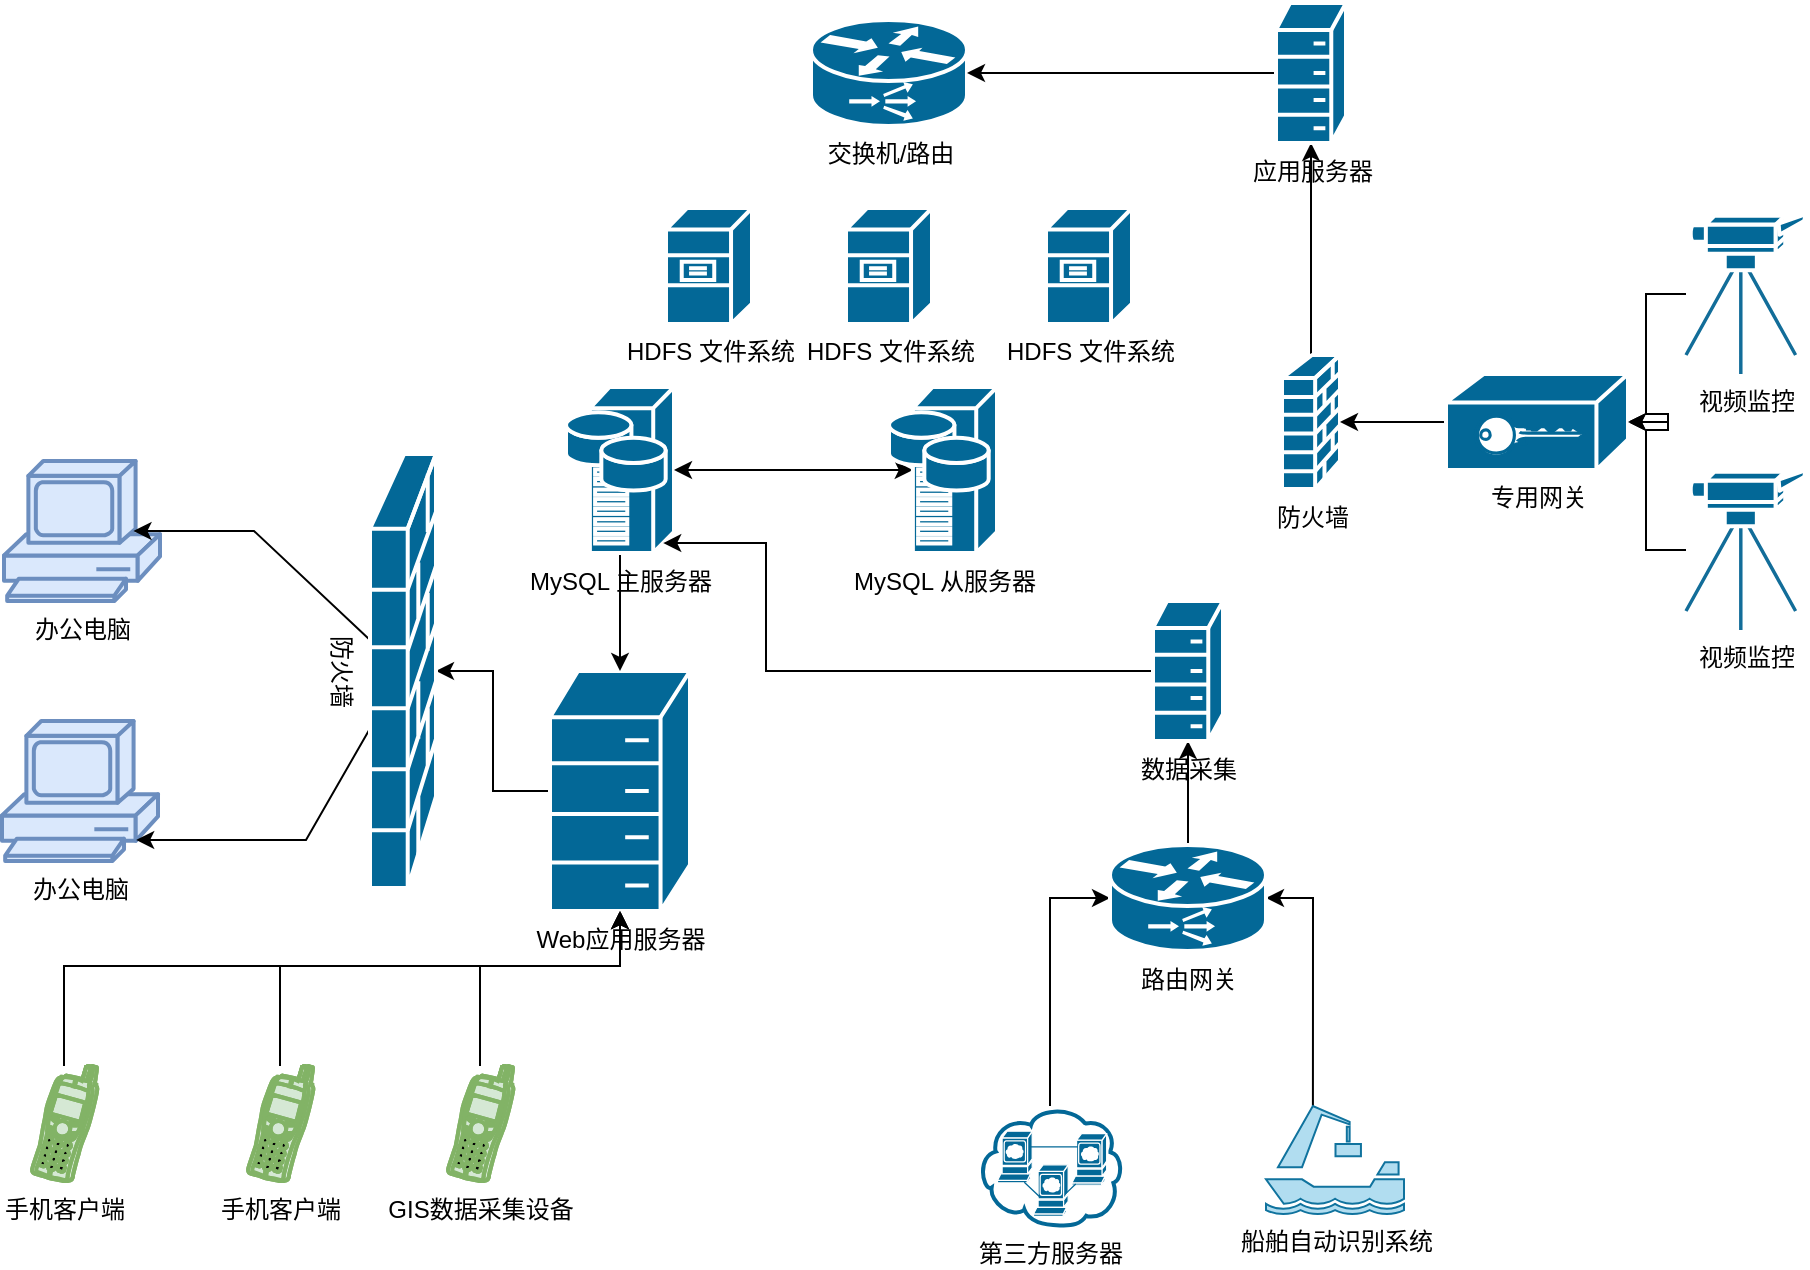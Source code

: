 <mxfile version="12.3.6" type="github" pages="1">
  <diagram id="n-bRcWE0r8VkI2KVZlSZ" name="第 1 页">
    <mxGraphModel dx="744" dy="493" grid="1" gridSize="10" guides="1" tooltips="1" connect="1" arrows="1" fold="1" page="1" pageScale="1" pageWidth="827" pageHeight="1169" math="0" shadow="0">
      <root>
        <mxCell id="0"/>
        <mxCell id="1" parent="0"/>
        <mxCell id="XVNO729LVndD_g4eHp7l-1" value="办公电脑" style="shape=mxgraph.cisco.computers_and_peripherals.pc;html=1;pointerEvents=1;dashed=0;fillColor=#dae8fc;strokeColor=#6c8ebf;strokeWidth=2;verticalLabelPosition=bottom;verticalAlign=top;align=center;outlineConnect=0;" parent="1" vertex="1">
          <mxGeometry x="129" y="327.5" width="78" height="70" as="geometry"/>
        </mxCell>
        <mxCell id="XVNO729LVndD_g4eHp7l-2" value="办公电脑" style="shape=mxgraph.cisco.computers_and_peripherals.pc;html=1;pointerEvents=1;dashed=0;fillColor=#dae8fc;strokeColor=#6c8ebf;strokeWidth=2;verticalLabelPosition=bottom;verticalAlign=top;align=center;outlineConnect=0;" parent="1" vertex="1">
          <mxGeometry x="128" y="457.5" width="78" height="70" as="geometry"/>
        </mxCell>
        <mxCell id="kT1cKuFMZ1Jc9TSjfXU1-30" style="edgeStyle=orthogonalEdgeStyle;rounded=0;orthogonalLoop=1;jettySize=auto;html=1;entryX=0.5;entryY=1;entryDx=0;entryDy=0;entryPerimeter=0;" edge="1" parent="1" source="XVNO729LVndD_g4eHp7l-4" target="XVNO729LVndD_g4eHp7l-5">
          <mxGeometry relative="1" as="geometry">
            <Array as="points">
              <mxPoint x="159" y="580"/>
              <mxPoint x="437" y="580"/>
            </Array>
          </mxGeometry>
        </mxCell>
        <mxCell id="XVNO729LVndD_g4eHp7l-4" value="手机客户端" style="shape=mxgraph.cisco.modems_and_phones.cell_phone;html=1;pointerEvents=1;dashed=0;fillColor=#d5e8d4;strokeColor=#82b366;strokeWidth=2;verticalLabelPosition=bottom;verticalAlign=top;align=center;outlineConnect=0;" parent="1" vertex="1">
          <mxGeometry x="142" y="630" width="34" height="58" as="geometry"/>
        </mxCell>
        <mxCell id="kT1cKuFMZ1Jc9TSjfXU1-27" style="edgeStyle=orthogonalEdgeStyle;rounded=0;orthogonalLoop=1;jettySize=auto;html=1;exitX=0;exitY=0.5;exitDx=0;exitDy=0;exitPerimeter=0;entryX=1;entryY=0.5;entryDx=0;entryDy=0;entryPerimeter=0;" edge="1" parent="1" source="XVNO729LVndD_g4eHp7l-5" target="kT1cKuFMZ1Jc9TSjfXU1-5">
          <mxGeometry relative="1" as="geometry"/>
        </mxCell>
        <mxCell id="XVNO729LVndD_g4eHp7l-5" value="Web应用服务器" style="shape=mxgraph.cisco.misc.hp_mini;html=1;pointerEvents=1;dashed=0;fillColor=#036897;strokeColor=#ffffff;strokeWidth=2;verticalLabelPosition=bottom;verticalAlign=top;align=center;outlineConnect=0;" parent="1" vertex="1">
          <mxGeometry x="402" y="432.5" width="70" height="120" as="geometry"/>
        </mxCell>
        <mxCell id="XVNO729LVndD_g4eHp7l-6" value="交换机/路由" style="shape=mxgraph.cisco.routers.content_service_router;html=1;pointerEvents=1;dashed=0;fillColor=#036897;strokeColor=#ffffff;strokeWidth=2;verticalLabelPosition=bottom;verticalAlign=top;align=center;outlineConnect=0;" parent="1" vertex="1">
          <mxGeometry x="532.5" y="107" width="78" height="53" as="geometry"/>
        </mxCell>
        <mxCell id="kT1cKuFMZ1Jc9TSjfXU1-38" style="edgeStyle=orthogonalEdgeStyle;rounded=0;orthogonalLoop=1;jettySize=auto;html=1;" edge="1" parent="1" source="XVNO729LVndD_g4eHp7l-7" target="kT1cKuFMZ1Jc9TSjfXU1-15">
          <mxGeometry relative="1" as="geometry"/>
        </mxCell>
        <mxCell id="XVNO729LVndD_g4eHp7l-7" value="防火墙" style="shape=mxgraph.cisco.security.firewall;html=1;pointerEvents=1;dashed=0;fillColor=#036897;strokeColor=#ffffff;strokeWidth=2;verticalLabelPosition=bottom;verticalAlign=top;align=center;outlineConnect=0;" parent="1" vertex="1">
          <mxGeometry x="768" y="274.5" width="29" height="67" as="geometry"/>
        </mxCell>
        <mxCell id="XVNO729LVndD_g4eHp7l-8" value="HDFS 文件系统&lt;br&gt;" style="shape=mxgraph.cisco.servers.file_server;html=1;pointerEvents=1;dashed=0;fillColor=#036897;strokeColor=#ffffff;strokeWidth=2;verticalLabelPosition=bottom;verticalAlign=top;align=center;outlineConnect=0;" parent="1" vertex="1">
          <mxGeometry x="460" y="201" width="43" height="58" as="geometry"/>
        </mxCell>
        <mxCell id="XVNO729LVndD_g4eHp7l-9" value="HDFS 文件系统&lt;br&gt;" style="shape=mxgraph.cisco.servers.file_server;html=1;pointerEvents=1;dashed=0;fillColor=#036897;strokeColor=#ffffff;strokeWidth=2;verticalLabelPosition=bottom;verticalAlign=top;align=center;outlineConnect=0;" parent="1" vertex="1">
          <mxGeometry x="650" y="201" width="43" height="58" as="geometry"/>
        </mxCell>
        <mxCell id="XVNO729LVndD_g4eHp7l-10" value="HDFS 文件系统&lt;br&gt;" style="shape=mxgraph.cisco.servers.file_server;html=1;pointerEvents=1;dashed=0;fillColor=#036897;strokeColor=#ffffff;strokeWidth=2;verticalLabelPosition=bottom;verticalAlign=top;align=center;outlineConnect=0;" parent="1" vertex="1">
          <mxGeometry x="550" y="201" width="43" height="58" as="geometry"/>
        </mxCell>
        <mxCell id="kT1cKuFMZ1Jc9TSjfXU1-23" style="edgeStyle=orthogonalEdgeStyle;rounded=0;orthogonalLoop=1;jettySize=auto;html=1;exitX=1;exitY=0.5;exitDx=0;exitDy=0;exitPerimeter=0;entryX=0.22;entryY=0.5;entryDx=0;entryDy=0;entryPerimeter=0;" edge="1" parent="1" source="kT1cKuFMZ1Jc9TSjfXU1-1" target="kT1cKuFMZ1Jc9TSjfXU1-2">
          <mxGeometry relative="1" as="geometry"/>
        </mxCell>
        <mxCell id="kT1cKuFMZ1Jc9TSjfXU1-26" style="edgeStyle=orthogonalEdgeStyle;rounded=0;orthogonalLoop=1;jettySize=auto;html=1;exitX=0.5;exitY=1;exitDx=0;exitDy=0;exitPerimeter=0;entryX=0.5;entryY=0;entryDx=0;entryDy=0;entryPerimeter=0;" edge="1" parent="1" source="kT1cKuFMZ1Jc9TSjfXU1-1" target="XVNO729LVndD_g4eHp7l-5">
          <mxGeometry relative="1" as="geometry"/>
        </mxCell>
        <mxCell id="kT1cKuFMZ1Jc9TSjfXU1-1" value="MySQL 主服务器" style="shape=mxgraph.cisco.servers.storage_server;html=1;pointerEvents=1;dashed=0;fillColor=#036897;strokeColor=#ffffff;strokeWidth=2;verticalLabelPosition=bottom;verticalAlign=top;align=center;outlineConnect=0;" vertex="1" parent="1">
          <mxGeometry x="410" y="290.5" width="54" height="83" as="geometry"/>
        </mxCell>
        <mxCell id="kT1cKuFMZ1Jc9TSjfXU1-24" style="edgeStyle=orthogonalEdgeStyle;rounded=0;orthogonalLoop=1;jettySize=auto;html=1;" edge="1" parent="1" source="kT1cKuFMZ1Jc9TSjfXU1-2" target="kT1cKuFMZ1Jc9TSjfXU1-1">
          <mxGeometry relative="1" as="geometry"/>
        </mxCell>
        <mxCell id="kT1cKuFMZ1Jc9TSjfXU1-2" value="MySQL 从服务器" style="shape=mxgraph.cisco.servers.storage_server;html=1;pointerEvents=1;dashed=0;fillColor=#036897;strokeColor=#ffffff;strokeWidth=2;verticalLabelPosition=bottom;verticalAlign=top;align=center;outlineConnect=0;" vertex="1" parent="1">
          <mxGeometry x="571.5" y="290.5" width="54" height="83" as="geometry"/>
        </mxCell>
        <mxCell id="kT1cKuFMZ1Jc9TSjfXU1-40" style="edgeStyle=orthogonalEdgeStyle;rounded=0;orthogonalLoop=1;jettySize=auto;html=1;" edge="1" parent="1" source="kT1cKuFMZ1Jc9TSjfXU1-3" target="kT1cKuFMZ1Jc9TSjfXU1-4">
          <mxGeometry relative="1" as="geometry"/>
        </mxCell>
        <mxCell id="kT1cKuFMZ1Jc9TSjfXU1-3" value="视频监控" style="shape=mxgraph.cisco.computers_and_peripherals.video_camera;html=1;pointerEvents=1;dashed=0;fillColor=#036897;strokeColor=#ffffff;strokeWidth=2;verticalLabelPosition=bottom;verticalAlign=top;align=center;outlineConnect=0;" vertex="1" parent="1">
          <mxGeometry x="970" y="204" width="60" height="80" as="geometry"/>
        </mxCell>
        <mxCell id="kT1cKuFMZ1Jc9TSjfXU1-39" style="edgeStyle=orthogonalEdgeStyle;rounded=0;orthogonalLoop=1;jettySize=auto;html=1;" edge="1" parent="1" source="kT1cKuFMZ1Jc9TSjfXU1-4" target="XVNO729LVndD_g4eHp7l-7">
          <mxGeometry relative="1" as="geometry"/>
        </mxCell>
        <mxCell id="kT1cKuFMZ1Jc9TSjfXU1-4" value="专用网关" style="shape=mxgraph.cisco.hubs_and_gateways.vpn_gateway;html=1;pointerEvents=1;dashed=0;fillColor=#036897;strokeColor=#ffffff;strokeWidth=2;verticalLabelPosition=bottom;verticalAlign=top;align=center;outlineConnect=0;" vertex="1" parent="1">
          <mxGeometry x="850" y="284" width="91" height="48" as="geometry"/>
        </mxCell>
        <mxCell id="kT1cKuFMZ1Jc9TSjfXU1-28" style="edgeStyle=orthogonalEdgeStyle;rounded=0;orthogonalLoop=1;jettySize=auto;html=1;entryX=0.83;entryY=0.5;entryDx=0;entryDy=0;entryPerimeter=0;" edge="1" parent="1" source="kT1cKuFMZ1Jc9TSjfXU1-5" target="XVNO729LVndD_g4eHp7l-1">
          <mxGeometry relative="1" as="geometry">
            <Array as="points">
              <mxPoint x="254" y="363"/>
            </Array>
          </mxGeometry>
        </mxCell>
        <mxCell id="kT1cKuFMZ1Jc9TSjfXU1-29" style="edgeStyle=orthogonalEdgeStyle;rounded=0;orthogonalLoop=1;jettySize=auto;html=1;entryX=0.86;entryY=0.85;entryDx=0;entryDy=0;entryPerimeter=0;" edge="1" parent="1" source="kT1cKuFMZ1Jc9TSjfXU1-5" target="XVNO729LVndD_g4eHp7l-2">
          <mxGeometry relative="1" as="geometry">
            <Array as="points">
              <mxPoint x="280" y="517"/>
            </Array>
          </mxGeometry>
        </mxCell>
        <mxCell id="kT1cKuFMZ1Jc9TSjfXU1-5" value="防火墙" style="shape=mxgraph.cisco.security.firewall;html=1;pointerEvents=1;dashed=0;fillColor=#036897;strokeColor=#ffffff;strokeWidth=2;verticalLabelPosition=bottom;verticalAlign=top;align=center;outlineConnect=0;rotation=90;direction=north;" vertex="1" parent="1">
          <mxGeometry x="220" y="416" width="217" height="33" as="geometry"/>
        </mxCell>
        <mxCell id="kT1cKuFMZ1Jc9TSjfXU1-41" style="edgeStyle=orthogonalEdgeStyle;rounded=0;orthogonalLoop=1;jettySize=auto;html=1;" edge="1" parent="1" source="kT1cKuFMZ1Jc9TSjfXU1-6" target="kT1cKuFMZ1Jc9TSjfXU1-4">
          <mxGeometry relative="1" as="geometry"/>
        </mxCell>
        <mxCell id="kT1cKuFMZ1Jc9TSjfXU1-6" value="视频监控" style="shape=mxgraph.cisco.computers_and_peripherals.video_camera;html=1;pointerEvents=1;dashed=0;fillColor=#036897;strokeColor=#ffffff;strokeWidth=2;verticalLabelPosition=bottom;verticalAlign=top;align=center;outlineConnect=0;" vertex="1" parent="1">
          <mxGeometry x="970" y="332" width="60" height="80" as="geometry"/>
        </mxCell>
        <mxCell id="kT1cKuFMZ1Jc9TSjfXU1-31" style="edgeStyle=orthogonalEdgeStyle;rounded=0;orthogonalLoop=1;jettySize=auto;html=1;entryX=0.5;entryY=1;entryDx=0;entryDy=0;entryPerimeter=0;" edge="1" parent="1" source="kT1cKuFMZ1Jc9TSjfXU1-7" target="XVNO729LVndD_g4eHp7l-5">
          <mxGeometry relative="1" as="geometry">
            <Array as="points">
              <mxPoint x="267" y="580"/>
              <mxPoint x="437" y="580"/>
            </Array>
          </mxGeometry>
        </mxCell>
        <mxCell id="kT1cKuFMZ1Jc9TSjfXU1-7" value="手机客户端" style="shape=mxgraph.cisco.modems_and_phones.cell_phone;html=1;pointerEvents=1;dashed=0;fillColor=#d5e8d4;strokeColor=#82b366;strokeWidth=2;verticalLabelPosition=bottom;verticalAlign=top;align=center;outlineConnect=0;" vertex="1" parent="1">
          <mxGeometry x="250" y="630" width="34" height="58" as="geometry"/>
        </mxCell>
        <mxCell id="kT1cKuFMZ1Jc9TSjfXU1-32" style="edgeStyle=orthogonalEdgeStyle;rounded=0;orthogonalLoop=1;jettySize=auto;html=1;entryX=0.5;entryY=1;entryDx=0;entryDy=0;entryPerimeter=0;" edge="1" parent="1" source="kT1cKuFMZ1Jc9TSjfXU1-8" target="XVNO729LVndD_g4eHp7l-5">
          <mxGeometry relative="1" as="geometry">
            <Array as="points">
              <mxPoint x="367" y="580"/>
              <mxPoint x="437" y="580"/>
            </Array>
          </mxGeometry>
        </mxCell>
        <mxCell id="kT1cKuFMZ1Jc9TSjfXU1-8" value="GIS数据采集设备" style="shape=mxgraph.cisco.modems_and_phones.cell_phone;html=1;pointerEvents=1;dashed=0;fillColor=#d5e8d4;strokeColor=#82b366;strokeWidth=2;verticalLabelPosition=bottom;verticalAlign=top;align=center;outlineConnect=0;" vertex="1" parent="1">
          <mxGeometry x="350" y="630" width="34" height="58" as="geometry"/>
        </mxCell>
        <mxCell id="kT1cKuFMZ1Jc9TSjfXU1-18" style="edgeStyle=orthogonalEdgeStyle;rounded=0;orthogonalLoop=1;jettySize=auto;html=1;entryX=0;entryY=0.5;entryDx=0;entryDy=0;entryPerimeter=0;" edge="1" parent="1" source="kT1cKuFMZ1Jc9TSjfXU1-9" target="kT1cKuFMZ1Jc9TSjfXU1-14">
          <mxGeometry relative="1" as="geometry"/>
        </mxCell>
        <mxCell id="kT1cKuFMZ1Jc9TSjfXU1-9" value="第三方服务器" style="shape=mxgraph.cisco.storage.web_cluster;html=1;pointerEvents=1;dashed=0;fillColor=#036897;strokeColor=#ffffff;strokeWidth=2;verticalLabelPosition=bottom;verticalAlign=top;align=center;outlineConnect=0;" vertex="1" parent="1">
          <mxGeometry x="615.5" y="650" width="73" height="60" as="geometry"/>
        </mxCell>
        <mxCell id="kT1cKuFMZ1Jc9TSjfXU1-21" style="edgeStyle=orthogonalEdgeStyle;rounded=0;orthogonalLoop=1;jettySize=auto;html=1;exitX=0.34;exitY=0;exitDx=0;exitDy=0;exitPerimeter=0;entryX=1;entryY=0.5;entryDx=0;entryDy=0;entryPerimeter=0;" edge="1" parent="1" source="kT1cKuFMZ1Jc9TSjfXU1-13" target="kT1cKuFMZ1Jc9TSjfXU1-14">
          <mxGeometry relative="1" as="geometry"/>
        </mxCell>
        <mxCell id="kT1cKuFMZ1Jc9TSjfXU1-13" value="船舶自动识别系统" style="shape=mxgraph.signs.transportation.harbor;html=1;pointerEvents=1;fillColor=#b1ddf0;strokeColor=#10739e;verticalLabelPosition=bottom;verticalAlign=top;align=center;" vertex="1" parent="1">
          <mxGeometry x="760" y="650" width="69" height="54" as="geometry"/>
        </mxCell>
        <mxCell id="kT1cKuFMZ1Jc9TSjfXU1-35" style="edgeStyle=orthogonalEdgeStyle;rounded=0;orthogonalLoop=1;jettySize=auto;html=1;entryX=0.5;entryY=1;entryDx=0;entryDy=0;entryPerimeter=0;" edge="1" parent="1" source="kT1cKuFMZ1Jc9TSjfXU1-14" target="kT1cKuFMZ1Jc9TSjfXU1-34">
          <mxGeometry relative="1" as="geometry"/>
        </mxCell>
        <mxCell id="kT1cKuFMZ1Jc9TSjfXU1-14" value="路由网关" style="shape=mxgraph.cisco.routers.content_service_router;html=1;pointerEvents=1;dashed=0;fillColor=#036897;strokeColor=#ffffff;strokeWidth=2;verticalLabelPosition=bottom;verticalAlign=top;align=center;outlineConnect=0;" vertex="1" parent="1">
          <mxGeometry x="682" y="519.5" width="78" height="53" as="geometry"/>
        </mxCell>
        <mxCell id="kT1cKuFMZ1Jc9TSjfXU1-37" style="edgeStyle=orthogonalEdgeStyle;rounded=0;orthogonalLoop=1;jettySize=auto;html=1;" edge="1" parent="1" source="kT1cKuFMZ1Jc9TSjfXU1-15" target="XVNO729LVndD_g4eHp7l-6">
          <mxGeometry relative="1" as="geometry"/>
        </mxCell>
        <mxCell id="kT1cKuFMZ1Jc9TSjfXU1-15" value="应用服务器" style="shape=mxgraph.cisco.misc.hp_mini;html=1;pointerEvents=1;dashed=0;fillColor=#036897;strokeColor=#ffffff;strokeWidth=2;verticalLabelPosition=bottom;verticalAlign=top;align=center;outlineConnect=0;" vertex="1" parent="1">
          <mxGeometry x="765" y="98.5" width="35" height="70" as="geometry"/>
        </mxCell>
        <mxCell id="kT1cKuFMZ1Jc9TSjfXU1-36" style="edgeStyle=orthogonalEdgeStyle;rounded=0;orthogonalLoop=1;jettySize=auto;html=1;entryX=0.9;entryY=0.94;entryDx=0;entryDy=0;entryPerimeter=0;" edge="1" parent="1" source="kT1cKuFMZ1Jc9TSjfXU1-34" target="kT1cKuFMZ1Jc9TSjfXU1-1">
          <mxGeometry relative="1" as="geometry">
            <Array as="points">
              <mxPoint x="510" y="433"/>
              <mxPoint x="510" y="369"/>
            </Array>
          </mxGeometry>
        </mxCell>
        <mxCell id="kT1cKuFMZ1Jc9TSjfXU1-34" value="数据采集" style="shape=mxgraph.cisco.misc.hp_mini;html=1;pointerEvents=1;dashed=0;fillColor=#036897;strokeColor=#ffffff;strokeWidth=2;verticalLabelPosition=bottom;verticalAlign=top;align=center;outlineConnect=0;" vertex="1" parent="1">
          <mxGeometry x="703.5" y="397.5" width="35" height="70" as="geometry"/>
        </mxCell>
      </root>
    </mxGraphModel>
  </diagram>
</mxfile>

